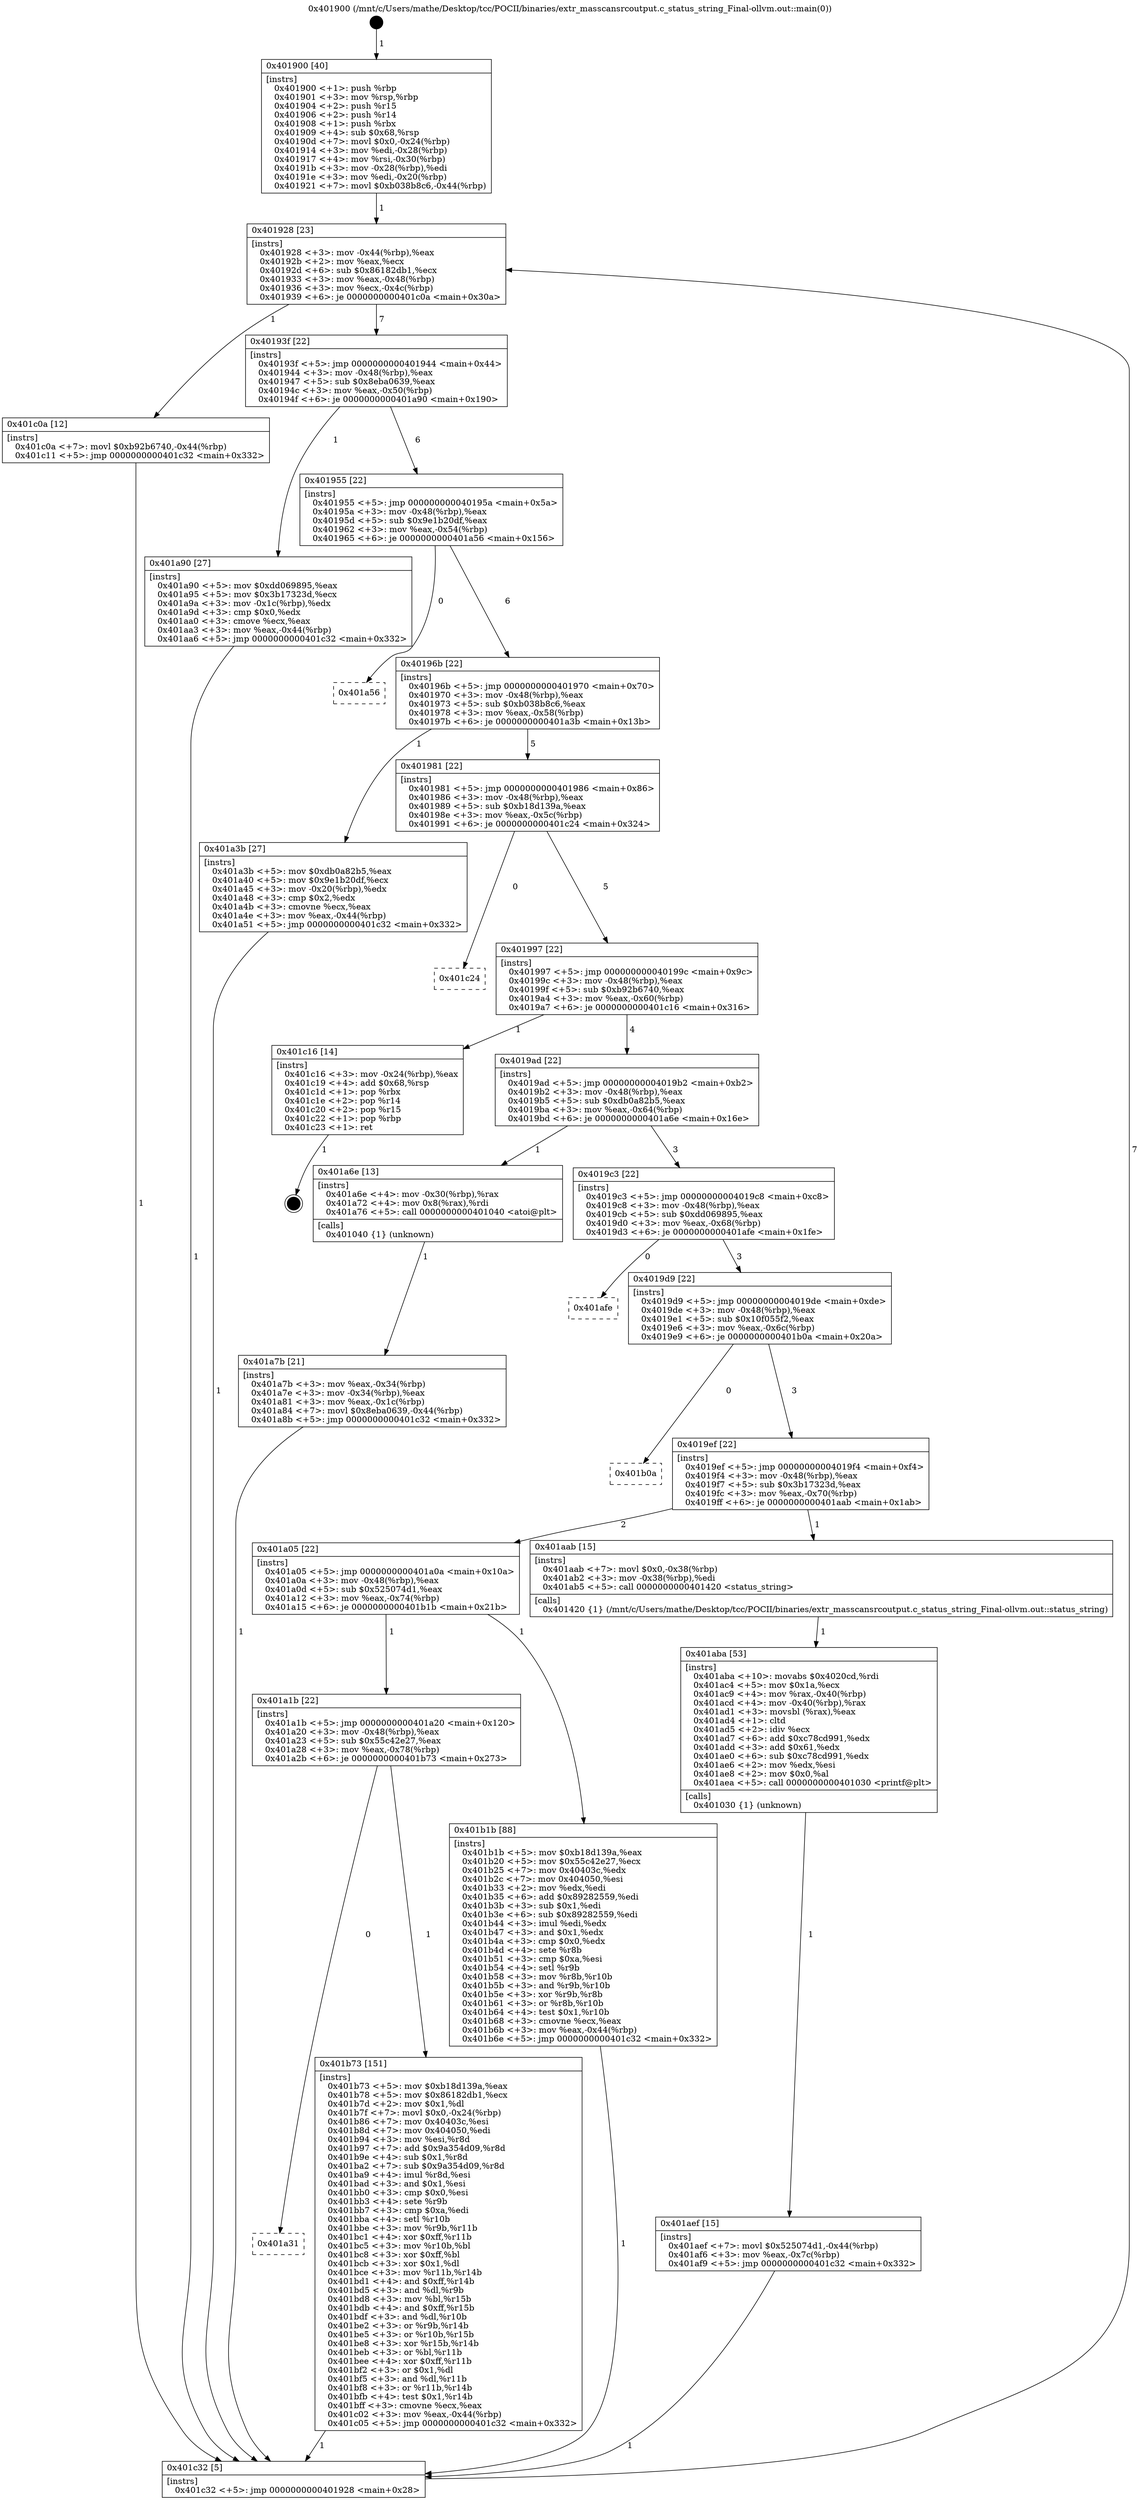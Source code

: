 digraph "0x401900" {
  label = "0x401900 (/mnt/c/Users/mathe/Desktop/tcc/POCII/binaries/extr_masscansrcoutput.c_status_string_Final-ollvm.out::main(0))"
  labelloc = "t"
  node[shape=record]

  Entry [label="",width=0.3,height=0.3,shape=circle,fillcolor=black,style=filled]
  "0x401928" [label="{
     0x401928 [23]\l
     | [instrs]\l
     &nbsp;&nbsp;0x401928 \<+3\>: mov -0x44(%rbp),%eax\l
     &nbsp;&nbsp;0x40192b \<+2\>: mov %eax,%ecx\l
     &nbsp;&nbsp;0x40192d \<+6\>: sub $0x86182db1,%ecx\l
     &nbsp;&nbsp;0x401933 \<+3\>: mov %eax,-0x48(%rbp)\l
     &nbsp;&nbsp;0x401936 \<+3\>: mov %ecx,-0x4c(%rbp)\l
     &nbsp;&nbsp;0x401939 \<+6\>: je 0000000000401c0a \<main+0x30a\>\l
  }"]
  "0x401c0a" [label="{
     0x401c0a [12]\l
     | [instrs]\l
     &nbsp;&nbsp;0x401c0a \<+7\>: movl $0xb92b6740,-0x44(%rbp)\l
     &nbsp;&nbsp;0x401c11 \<+5\>: jmp 0000000000401c32 \<main+0x332\>\l
  }"]
  "0x40193f" [label="{
     0x40193f [22]\l
     | [instrs]\l
     &nbsp;&nbsp;0x40193f \<+5\>: jmp 0000000000401944 \<main+0x44\>\l
     &nbsp;&nbsp;0x401944 \<+3\>: mov -0x48(%rbp),%eax\l
     &nbsp;&nbsp;0x401947 \<+5\>: sub $0x8eba0639,%eax\l
     &nbsp;&nbsp;0x40194c \<+3\>: mov %eax,-0x50(%rbp)\l
     &nbsp;&nbsp;0x40194f \<+6\>: je 0000000000401a90 \<main+0x190\>\l
  }"]
  Exit [label="",width=0.3,height=0.3,shape=circle,fillcolor=black,style=filled,peripheries=2]
  "0x401a90" [label="{
     0x401a90 [27]\l
     | [instrs]\l
     &nbsp;&nbsp;0x401a90 \<+5\>: mov $0xdd069895,%eax\l
     &nbsp;&nbsp;0x401a95 \<+5\>: mov $0x3b17323d,%ecx\l
     &nbsp;&nbsp;0x401a9a \<+3\>: mov -0x1c(%rbp),%edx\l
     &nbsp;&nbsp;0x401a9d \<+3\>: cmp $0x0,%edx\l
     &nbsp;&nbsp;0x401aa0 \<+3\>: cmove %ecx,%eax\l
     &nbsp;&nbsp;0x401aa3 \<+3\>: mov %eax,-0x44(%rbp)\l
     &nbsp;&nbsp;0x401aa6 \<+5\>: jmp 0000000000401c32 \<main+0x332\>\l
  }"]
  "0x401955" [label="{
     0x401955 [22]\l
     | [instrs]\l
     &nbsp;&nbsp;0x401955 \<+5\>: jmp 000000000040195a \<main+0x5a\>\l
     &nbsp;&nbsp;0x40195a \<+3\>: mov -0x48(%rbp),%eax\l
     &nbsp;&nbsp;0x40195d \<+5\>: sub $0x9e1b20df,%eax\l
     &nbsp;&nbsp;0x401962 \<+3\>: mov %eax,-0x54(%rbp)\l
     &nbsp;&nbsp;0x401965 \<+6\>: je 0000000000401a56 \<main+0x156\>\l
  }"]
  "0x401a31" [label="{
     0x401a31\l
  }", style=dashed]
  "0x401a56" [label="{
     0x401a56\l
  }", style=dashed]
  "0x40196b" [label="{
     0x40196b [22]\l
     | [instrs]\l
     &nbsp;&nbsp;0x40196b \<+5\>: jmp 0000000000401970 \<main+0x70\>\l
     &nbsp;&nbsp;0x401970 \<+3\>: mov -0x48(%rbp),%eax\l
     &nbsp;&nbsp;0x401973 \<+5\>: sub $0xb038b8c6,%eax\l
     &nbsp;&nbsp;0x401978 \<+3\>: mov %eax,-0x58(%rbp)\l
     &nbsp;&nbsp;0x40197b \<+6\>: je 0000000000401a3b \<main+0x13b\>\l
  }"]
  "0x401b73" [label="{
     0x401b73 [151]\l
     | [instrs]\l
     &nbsp;&nbsp;0x401b73 \<+5\>: mov $0xb18d139a,%eax\l
     &nbsp;&nbsp;0x401b78 \<+5\>: mov $0x86182db1,%ecx\l
     &nbsp;&nbsp;0x401b7d \<+2\>: mov $0x1,%dl\l
     &nbsp;&nbsp;0x401b7f \<+7\>: movl $0x0,-0x24(%rbp)\l
     &nbsp;&nbsp;0x401b86 \<+7\>: mov 0x40403c,%esi\l
     &nbsp;&nbsp;0x401b8d \<+7\>: mov 0x404050,%edi\l
     &nbsp;&nbsp;0x401b94 \<+3\>: mov %esi,%r8d\l
     &nbsp;&nbsp;0x401b97 \<+7\>: add $0x9a354d09,%r8d\l
     &nbsp;&nbsp;0x401b9e \<+4\>: sub $0x1,%r8d\l
     &nbsp;&nbsp;0x401ba2 \<+7\>: sub $0x9a354d09,%r8d\l
     &nbsp;&nbsp;0x401ba9 \<+4\>: imul %r8d,%esi\l
     &nbsp;&nbsp;0x401bad \<+3\>: and $0x1,%esi\l
     &nbsp;&nbsp;0x401bb0 \<+3\>: cmp $0x0,%esi\l
     &nbsp;&nbsp;0x401bb3 \<+4\>: sete %r9b\l
     &nbsp;&nbsp;0x401bb7 \<+3\>: cmp $0xa,%edi\l
     &nbsp;&nbsp;0x401bba \<+4\>: setl %r10b\l
     &nbsp;&nbsp;0x401bbe \<+3\>: mov %r9b,%r11b\l
     &nbsp;&nbsp;0x401bc1 \<+4\>: xor $0xff,%r11b\l
     &nbsp;&nbsp;0x401bc5 \<+3\>: mov %r10b,%bl\l
     &nbsp;&nbsp;0x401bc8 \<+3\>: xor $0xff,%bl\l
     &nbsp;&nbsp;0x401bcb \<+3\>: xor $0x1,%dl\l
     &nbsp;&nbsp;0x401bce \<+3\>: mov %r11b,%r14b\l
     &nbsp;&nbsp;0x401bd1 \<+4\>: and $0xff,%r14b\l
     &nbsp;&nbsp;0x401bd5 \<+3\>: and %dl,%r9b\l
     &nbsp;&nbsp;0x401bd8 \<+3\>: mov %bl,%r15b\l
     &nbsp;&nbsp;0x401bdb \<+4\>: and $0xff,%r15b\l
     &nbsp;&nbsp;0x401bdf \<+3\>: and %dl,%r10b\l
     &nbsp;&nbsp;0x401be2 \<+3\>: or %r9b,%r14b\l
     &nbsp;&nbsp;0x401be5 \<+3\>: or %r10b,%r15b\l
     &nbsp;&nbsp;0x401be8 \<+3\>: xor %r15b,%r14b\l
     &nbsp;&nbsp;0x401beb \<+3\>: or %bl,%r11b\l
     &nbsp;&nbsp;0x401bee \<+4\>: xor $0xff,%r11b\l
     &nbsp;&nbsp;0x401bf2 \<+3\>: or $0x1,%dl\l
     &nbsp;&nbsp;0x401bf5 \<+3\>: and %dl,%r11b\l
     &nbsp;&nbsp;0x401bf8 \<+3\>: or %r11b,%r14b\l
     &nbsp;&nbsp;0x401bfb \<+4\>: test $0x1,%r14b\l
     &nbsp;&nbsp;0x401bff \<+3\>: cmovne %ecx,%eax\l
     &nbsp;&nbsp;0x401c02 \<+3\>: mov %eax,-0x44(%rbp)\l
     &nbsp;&nbsp;0x401c05 \<+5\>: jmp 0000000000401c32 \<main+0x332\>\l
  }"]
  "0x401a3b" [label="{
     0x401a3b [27]\l
     | [instrs]\l
     &nbsp;&nbsp;0x401a3b \<+5\>: mov $0xdb0a82b5,%eax\l
     &nbsp;&nbsp;0x401a40 \<+5\>: mov $0x9e1b20df,%ecx\l
     &nbsp;&nbsp;0x401a45 \<+3\>: mov -0x20(%rbp),%edx\l
     &nbsp;&nbsp;0x401a48 \<+3\>: cmp $0x2,%edx\l
     &nbsp;&nbsp;0x401a4b \<+3\>: cmovne %ecx,%eax\l
     &nbsp;&nbsp;0x401a4e \<+3\>: mov %eax,-0x44(%rbp)\l
     &nbsp;&nbsp;0x401a51 \<+5\>: jmp 0000000000401c32 \<main+0x332\>\l
  }"]
  "0x401981" [label="{
     0x401981 [22]\l
     | [instrs]\l
     &nbsp;&nbsp;0x401981 \<+5\>: jmp 0000000000401986 \<main+0x86\>\l
     &nbsp;&nbsp;0x401986 \<+3\>: mov -0x48(%rbp),%eax\l
     &nbsp;&nbsp;0x401989 \<+5\>: sub $0xb18d139a,%eax\l
     &nbsp;&nbsp;0x40198e \<+3\>: mov %eax,-0x5c(%rbp)\l
     &nbsp;&nbsp;0x401991 \<+6\>: je 0000000000401c24 \<main+0x324\>\l
  }"]
  "0x401c32" [label="{
     0x401c32 [5]\l
     | [instrs]\l
     &nbsp;&nbsp;0x401c32 \<+5\>: jmp 0000000000401928 \<main+0x28\>\l
  }"]
  "0x401900" [label="{
     0x401900 [40]\l
     | [instrs]\l
     &nbsp;&nbsp;0x401900 \<+1\>: push %rbp\l
     &nbsp;&nbsp;0x401901 \<+3\>: mov %rsp,%rbp\l
     &nbsp;&nbsp;0x401904 \<+2\>: push %r15\l
     &nbsp;&nbsp;0x401906 \<+2\>: push %r14\l
     &nbsp;&nbsp;0x401908 \<+1\>: push %rbx\l
     &nbsp;&nbsp;0x401909 \<+4\>: sub $0x68,%rsp\l
     &nbsp;&nbsp;0x40190d \<+7\>: movl $0x0,-0x24(%rbp)\l
     &nbsp;&nbsp;0x401914 \<+3\>: mov %edi,-0x28(%rbp)\l
     &nbsp;&nbsp;0x401917 \<+4\>: mov %rsi,-0x30(%rbp)\l
     &nbsp;&nbsp;0x40191b \<+3\>: mov -0x28(%rbp),%edi\l
     &nbsp;&nbsp;0x40191e \<+3\>: mov %edi,-0x20(%rbp)\l
     &nbsp;&nbsp;0x401921 \<+7\>: movl $0xb038b8c6,-0x44(%rbp)\l
  }"]
  "0x401a1b" [label="{
     0x401a1b [22]\l
     | [instrs]\l
     &nbsp;&nbsp;0x401a1b \<+5\>: jmp 0000000000401a20 \<main+0x120\>\l
     &nbsp;&nbsp;0x401a20 \<+3\>: mov -0x48(%rbp),%eax\l
     &nbsp;&nbsp;0x401a23 \<+5\>: sub $0x55c42e27,%eax\l
     &nbsp;&nbsp;0x401a28 \<+3\>: mov %eax,-0x78(%rbp)\l
     &nbsp;&nbsp;0x401a2b \<+6\>: je 0000000000401b73 \<main+0x273\>\l
  }"]
  "0x401c24" [label="{
     0x401c24\l
  }", style=dashed]
  "0x401997" [label="{
     0x401997 [22]\l
     | [instrs]\l
     &nbsp;&nbsp;0x401997 \<+5\>: jmp 000000000040199c \<main+0x9c\>\l
     &nbsp;&nbsp;0x40199c \<+3\>: mov -0x48(%rbp),%eax\l
     &nbsp;&nbsp;0x40199f \<+5\>: sub $0xb92b6740,%eax\l
     &nbsp;&nbsp;0x4019a4 \<+3\>: mov %eax,-0x60(%rbp)\l
     &nbsp;&nbsp;0x4019a7 \<+6\>: je 0000000000401c16 \<main+0x316\>\l
  }"]
  "0x401b1b" [label="{
     0x401b1b [88]\l
     | [instrs]\l
     &nbsp;&nbsp;0x401b1b \<+5\>: mov $0xb18d139a,%eax\l
     &nbsp;&nbsp;0x401b20 \<+5\>: mov $0x55c42e27,%ecx\l
     &nbsp;&nbsp;0x401b25 \<+7\>: mov 0x40403c,%edx\l
     &nbsp;&nbsp;0x401b2c \<+7\>: mov 0x404050,%esi\l
     &nbsp;&nbsp;0x401b33 \<+2\>: mov %edx,%edi\l
     &nbsp;&nbsp;0x401b35 \<+6\>: add $0x89282559,%edi\l
     &nbsp;&nbsp;0x401b3b \<+3\>: sub $0x1,%edi\l
     &nbsp;&nbsp;0x401b3e \<+6\>: sub $0x89282559,%edi\l
     &nbsp;&nbsp;0x401b44 \<+3\>: imul %edi,%edx\l
     &nbsp;&nbsp;0x401b47 \<+3\>: and $0x1,%edx\l
     &nbsp;&nbsp;0x401b4a \<+3\>: cmp $0x0,%edx\l
     &nbsp;&nbsp;0x401b4d \<+4\>: sete %r8b\l
     &nbsp;&nbsp;0x401b51 \<+3\>: cmp $0xa,%esi\l
     &nbsp;&nbsp;0x401b54 \<+4\>: setl %r9b\l
     &nbsp;&nbsp;0x401b58 \<+3\>: mov %r8b,%r10b\l
     &nbsp;&nbsp;0x401b5b \<+3\>: and %r9b,%r10b\l
     &nbsp;&nbsp;0x401b5e \<+3\>: xor %r9b,%r8b\l
     &nbsp;&nbsp;0x401b61 \<+3\>: or %r8b,%r10b\l
     &nbsp;&nbsp;0x401b64 \<+4\>: test $0x1,%r10b\l
     &nbsp;&nbsp;0x401b68 \<+3\>: cmovne %ecx,%eax\l
     &nbsp;&nbsp;0x401b6b \<+3\>: mov %eax,-0x44(%rbp)\l
     &nbsp;&nbsp;0x401b6e \<+5\>: jmp 0000000000401c32 \<main+0x332\>\l
  }"]
  "0x401c16" [label="{
     0x401c16 [14]\l
     | [instrs]\l
     &nbsp;&nbsp;0x401c16 \<+3\>: mov -0x24(%rbp),%eax\l
     &nbsp;&nbsp;0x401c19 \<+4\>: add $0x68,%rsp\l
     &nbsp;&nbsp;0x401c1d \<+1\>: pop %rbx\l
     &nbsp;&nbsp;0x401c1e \<+2\>: pop %r14\l
     &nbsp;&nbsp;0x401c20 \<+2\>: pop %r15\l
     &nbsp;&nbsp;0x401c22 \<+1\>: pop %rbp\l
     &nbsp;&nbsp;0x401c23 \<+1\>: ret\l
  }"]
  "0x4019ad" [label="{
     0x4019ad [22]\l
     | [instrs]\l
     &nbsp;&nbsp;0x4019ad \<+5\>: jmp 00000000004019b2 \<main+0xb2\>\l
     &nbsp;&nbsp;0x4019b2 \<+3\>: mov -0x48(%rbp),%eax\l
     &nbsp;&nbsp;0x4019b5 \<+5\>: sub $0xdb0a82b5,%eax\l
     &nbsp;&nbsp;0x4019ba \<+3\>: mov %eax,-0x64(%rbp)\l
     &nbsp;&nbsp;0x4019bd \<+6\>: je 0000000000401a6e \<main+0x16e\>\l
  }"]
  "0x401aef" [label="{
     0x401aef [15]\l
     | [instrs]\l
     &nbsp;&nbsp;0x401aef \<+7\>: movl $0x525074d1,-0x44(%rbp)\l
     &nbsp;&nbsp;0x401af6 \<+3\>: mov %eax,-0x7c(%rbp)\l
     &nbsp;&nbsp;0x401af9 \<+5\>: jmp 0000000000401c32 \<main+0x332\>\l
  }"]
  "0x401a6e" [label="{
     0x401a6e [13]\l
     | [instrs]\l
     &nbsp;&nbsp;0x401a6e \<+4\>: mov -0x30(%rbp),%rax\l
     &nbsp;&nbsp;0x401a72 \<+4\>: mov 0x8(%rax),%rdi\l
     &nbsp;&nbsp;0x401a76 \<+5\>: call 0000000000401040 \<atoi@plt\>\l
     | [calls]\l
     &nbsp;&nbsp;0x401040 \{1\} (unknown)\l
  }"]
  "0x4019c3" [label="{
     0x4019c3 [22]\l
     | [instrs]\l
     &nbsp;&nbsp;0x4019c3 \<+5\>: jmp 00000000004019c8 \<main+0xc8\>\l
     &nbsp;&nbsp;0x4019c8 \<+3\>: mov -0x48(%rbp),%eax\l
     &nbsp;&nbsp;0x4019cb \<+5\>: sub $0xdd069895,%eax\l
     &nbsp;&nbsp;0x4019d0 \<+3\>: mov %eax,-0x68(%rbp)\l
     &nbsp;&nbsp;0x4019d3 \<+6\>: je 0000000000401afe \<main+0x1fe\>\l
  }"]
  "0x401a7b" [label="{
     0x401a7b [21]\l
     | [instrs]\l
     &nbsp;&nbsp;0x401a7b \<+3\>: mov %eax,-0x34(%rbp)\l
     &nbsp;&nbsp;0x401a7e \<+3\>: mov -0x34(%rbp),%eax\l
     &nbsp;&nbsp;0x401a81 \<+3\>: mov %eax,-0x1c(%rbp)\l
     &nbsp;&nbsp;0x401a84 \<+7\>: movl $0x8eba0639,-0x44(%rbp)\l
     &nbsp;&nbsp;0x401a8b \<+5\>: jmp 0000000000401c32 \<main+0x332\>\l
  }"]
  "0x401aba" [label="{
     0x401aba [53]\l
     | [instrs]\l
     &nbsp;&nbsp;0x401aba \<+10\>: movabs $0x4020cd,%rdi\l
     &nbsp;&nbsp;0x401ac4 \<+5\>: mov $0x1a,%ecx\l
     &nbsp;&nbsp;0x401ac9 \<+4\>: mov %rax,-0x40(%rbp)\l
     &nbsp;&nbsp;0x401acd \<+4\>: mov -0x40(%rbp),%rax\l
     &nbsp;&nbsp;0x401ad1 \<+3\>: movsbl (%rax),%eax\l
     &nbsp;&nbsp;0x401ad4 \<+1\>: cltd\l
     &nbsp;&nbsp;0x401ad5 \<+2\>: idiv %ecx\l
     &nbsp;&nbsp;0x401ad7 \<+6\>: add $0xc78cd991,%edx\l
     &nbsp;&nbsp;0x401add \<+3\>: add $0x61,%edx\l
     &nbsp;&nbsp;0x401ae0 \<+6\>: sub $0xc78cd991,%edx\l
     &nbsp;&nbsp;0x401ae6 \<+2\>: mov %edx,%esi\l
     &nbsp;&nbsp;0x401ae8 \<+2\>: mov $0x0,%al\l
     &nbsp;&nbsp;0x401aea \<+5\>: call 0000000000401030 \<printf@plt\>\l
     | [calls]\l
     &nbsp;&nbsp;0x401030 \{1\} (unknown)\l
  }"]
  "0x401afe" [label="{
     0x401afe\l
  }", style=dashed]
  "0x4019d9" [label="{
     0x4019d9 [22]\l
     | [instrs]\l
     &nbsp;&nbsp;0x4019d9 \<+5\>: jmp 00000000004019de \<main+0xde\>\l
     &nbsp;&nbsp;0x4019de \<+3\>: mov -0x48(%rbp),%eax\l
     &nbsp;&nbsp;0x4019e1 \<+5\>: sub $0x10f055f2,%eax\l
     &nbsp;&nbsp;0x4019e6 \<+3\>: mov %eax,-0x6c(%rbp)\l
     &nbsp;&nbsp;0x4019e9 \<+6\>: je 0000000000401b0a \<main+0x20a\>\l
  }"]
  "0x401a05" [label="{
     0x401a05 [22]\l
     | [instrs]\l
     &nbsp;&nbsp;0x401a05 \<+5\>: jmp 0000000000401a0a \<main+0x10a\>\l
     &nbsp;&nbsp;0x401a0a \<+3\>: mov -0x48(%rbp),%eax\l
     &nbsp;&nbsp;0x401a0d \<+5\>: sub $0x525074d1,%eax\l
     &nbsp;&nbsp;0x401a12 \<+3\>: mov %eax,-0x74(%rbp)\l
     &nbsp;&nbsp;0x401a15 \<+6\>: je 0000000000401b1b \<main+0x21b\>\l
  }"]
  "0x401b0a" [label="{
     0x401b0a\l
  }", style=dashed]
  "0x4019ef" [label="{
     0x4019ef [22]\l
     | [instrs]\l
     &nbsp;&nbsp;0x4019ef \<+5\>: jmp 00000000004019f4 \<main+0xf4\>\l
     &nbsp;&nbsp;0x4019f4 \<+3\>: mov -0x48(%rbp),%eax\l
     &nbsp;&nbsp;0x4019f7 \<+5\>: sub $0x3b17323d,%eax\l
     &nbsp;&nbsp;0x4019fc \<+3\>: mov %eax,-0x70(%rbp)\l
     &nbsp;&nbsp;0x4019ff \<+6\>: je 0000000000401aab \<main+0x1ab\>\l
  }"]
  "0x401aab" [label="{
     0x401aab [15]\l
     | [instrs]\l
     &nbsp;&nbsp;0x401aab \<+7\>: movl $0x0,-0x38(%rbp)\l
     &nbsp;&nbsp;0x401ab2 \<+3\>: mov -0x38(%rbp),%edi\l
     &nbsp;&nbsp;0x401ab5 \<+5\>: call 0000000000401420 \<status_string\>\l
     | [calls]\l
     &nbsp;&nbsp;0x401420 \{1\} (/mnt/c/Users/mathe/Desktop/tcc/POCII/binaries/extr_masscansrcoutput.c_status_string_Final-ollvm.out::status_string)\l
  }"]
  Entry -> "0x401900" [label=" 1"]
  "0x401928" -> "0x401c0a" [label=" 1"]
  "0x401928" -> "0x40193f" [label=" 7"]
  "0x401c16" -> Exit [label=" 1"]
  "0x40193f" -> "0x401a90" [label=" 1"]
  "0x40193f" -> "0x401955" [label=" 6"]
  "0x401c0a" -> "0x401c32" [label=" 1"]
  "0x401955" -> "0x401a56" [label=" 0"]
  "0x401955" -> "0x40196b" [label=" 6"]
  "0x401b73" -> "0x401c32" [label=" 1"]
  "0x40196b" -> "0x401a3b" [label=" 1"]
  "0x40196b" -> "0x401981" [label=" 5"]
  "0x401a3b" -> "0x401c32" [label=" 1"]
  "0x401900" -> "0x401928" [label=" 1"]
  "0x401c32" -> "0x401928" [label=" 7"]
  "0x401a1b" -> "0x401a31" [label=" 0"]
  "0x401981" -> "0x401c24" [label=" 0"]
  "0x401981" -> "0x401997" [label=" 5"]
  "0x401a1b" -> "0x401b73" [label=" 1"]
  "0x401997" -> "0x401c16" [label=" 1"]
  "0x401997" -> "0x4019ad" [label=" 4"]
  "0x401b1b" -> "0x401c32" [label=" 1"]
  "0x4019ad" -> "0x401a6e" [label=" 1"]
  "0x4019ad" -> "0x4019c3" [label=" 3"]
  "0x401a6e" -> "0x401a7b" [label=" 1"]
  "0x401a7b" -> "0x401c32" [label=" 1"]
  "0x401a90" -> "0x401c32" [label=" 1"]
  "0x401a05" -> "0x401b1b" [label=" 1"]
  "0x4019c3" -> "0x401afe" [label=" 0"]
  "0x4019c3" -> "0x4019d9" [label=" 3"]
  "0x401a05" -> "0x401a1b" [label=" 1"]
  "0x4019d9" -> "0x401b0a" [label=" 0"]
  "0x4019d9" -> "0x4019ef" [label=" 3"]
  "0x401aef" -> "0x401c32" [label=" 1"]
  "0x4019ef" -> "0x401aab" [label=" 1"]
  "0x4019ef" -> "0x401a05" [label=" 2"]
  "0x401aab" -> "0x401aba" [label=" 1"]
  "0x401aba" -> "0x401aef" [label=" 1"]
}

